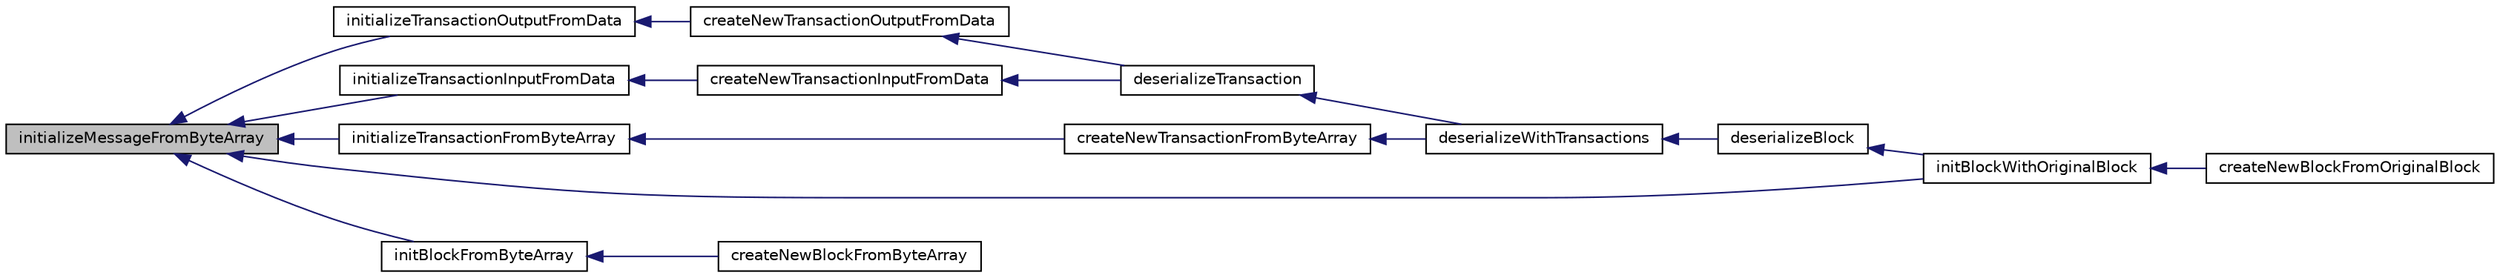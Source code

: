 digraph G
{
  edge [fontname="Helvetica",fontsize="10",labelfontname="Helvetica",labelfontsize="10"];
  node [fontname="Helvetica",fontsize="10",shape=record];
  rankdir=LR;
  Node1 [label="initializeMessageFromByteArray",height=0.2,width=0.4,color="black", fillcolor="grey75", style="filled" fontcolor="black"];
  Node1 -> Node2 [dir=back,color="midnightblue",fontsize="10",style="solid"];
  Node2 [label="initializeTransactionFromByteArray",height=0.2,width=0.4,color="black", fillcolor="white", style="filled",URL="$_m_i_transaction_8h.html#addbf01b7d3012da33c2124db978f3424",tooltip="Creates a new Transaction object from byte data. Should be serialised for object data..."];
  Node2 -> Node3 [dir=back,color="midnightblue",fontsize="10",style="solid"];
  Node3 [label="createNewTransactionFromByteArray",height=0.2,width=0.4,color="black", fillcolor="white", style="filled",URL="$_m_i_transaction_8h.html#ac64b350eebd0ac111556c9323025a5bc",tooltip="Creates a new Transaction object from byte data. Should be serialised for object data..."];
  Node3 -> Node4 [dir=back,color="midnightblue",fontsize="10",style="solid"];
  Node4 [label="deserializeWithTransactions",height=0.2,width=0.4,color="black", fillcolor="white", style="filled",URL="$_m_i_block_8h.html#a04d2d2defba76492762c0eb4b7ccd206"];
  Node4 -> Node5 [dir=back,color="midnightblue",fontsize="10",style="solid"];
  Node5 [label="deserializeBlock",height=0.2,width=0.4,color="black", fillcolor="white", style="filled",URL="$_m_i_block_8h.html#a9b85a6f60672aea0471f7b6a7e9930ba",tooltip="Deserializes a Block so that it can be used as an object."];
  Node5 -> Node6 [dir=back,color="midnightblue",fontsize="10",style="solid"];
  Node6 [label="initBlockWithOriginalBlock",height=0.2,width=0.4,color="black", fillcolor="white", style="filled",URL="$_m_i_block_8h.html#ab4caa099f720462b32d9e74406309b1d",tooltip="Initializes a Block object with the original block for the bitcoin block chain. This will have seri..."];
  Node6 -> Node7 [dir=back,color="midnightblue",fontsize="10",style="solid"];
  Node7 [label="createNewBlockFromOriginalBlock",height=0.2,width=0.4,color="black", fillcolor="white", style="filled",URL="$_m_i_block_8c.html#a9eb01377cf0d49ddc3dd988d221ddd76"];
  Node1 -> Node8 [dir=back,color="midnightblue",fontsize="10",style="solid"];
  Node8 [label="initializeTransactionInputFromData",height=0.2,width=0.4,color="black", fillcolor="white", style="filled",URL="$_m_i_transaction_input_8h.html#a23b5f752e968e3bff9c427e224c48366",tooltip="Initialises a new TransactionInput object from the byte data."];
  Node8 -> Node9 [dir=back,color="midnightblue",fontsize="10",style="solid"];
  Node9 [label="createNewTransactionInputFromData",height=0.2,width=0.4,color="black", fillcolor="white", style="filled",URL="$_m_i_transaction_input_8h.html#a6ce74856deb61a054db563a0382b0ff2",tooltip="Creates a new TransactionInput object from byte data."];
  Node9 -> Node10 [dir=back,color="midnightblue",fontsize="10",style="solid"];
  Node10 [label="deserializeTransaction",height=0.2,width=0.4,color="black", fillcolor="white", style="filled",URL="$_m_i_transaction_8h.html#a8777f695fbbb547e32b9c0347b6b2026",tooltip="Deserialises a Transaction so that it can be used as an object."];
  Node10 -> Node4 [dir=back,color="midnightblue",fontsize="10",style="solid"];
  Node1 -> Node11 [dir=back,color="midnightblue",fontsize="10",style="solid"];
  Node11 [label="initializeTransactionOutputFromData",height=0.2,width=0.4,color="black", fillcolor="white", style="filled",URL="$_m_i_transaction_output_8h.html#acdff85fe7595abae3fad7331e5411254",tooltip="Initialises a TransactionOutput object."];
  Node11 -> Node12 [dir=back,color="midnightblue",fontsize="10",style="solid"];
  Node12 [label="createNewTransactionOutputFromData",height=0.2,width=0.4,color="black", fillcolor="white", style="filled",URL="$_m_i_transaction_output_8h.html#ad147138cc70f16d81e3b66a00ae700af",tooltip="Creates a new TransactionOutput object from byte data. Should be serialised for object data..."];
  Node12 -> Node10 [dir=back,color="midnightblue",fontsize="10",style="solid"];
  Node1 -> Node13 [dir=back,color="midnightblue",fontsize="10",style="solid"];
  Node13 [label="initBlockFromByteArray",height=0.2,width=0.4,color="black", fillcolor="white", style="filled",URL="$_m_i_block_8h.html#adb55432064c1fb591abf43542ed6261e",tooltip="Initializes a Block object from serialized data."];
  Node13 -> Node14 [dir=back,color="midnightblue",fontsize="10",style="solid"];
  Node14 [label="createNewBlockFromByteArray",height=0.2,width=0.4,color="black", fillcolor="white", style="filled",URL="$_m_i_block_8h.html#aaddeaac51a35b3b98ade3340b6d46bac",tooltip="Creates a new Block object from serialized block data."];
  Node1 -> Node6 [dir=back,color="midnightblue",fontsize="10",style="solid"];
}
